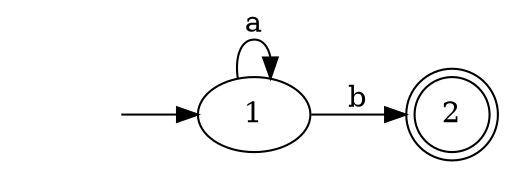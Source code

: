digraph G {
rankdir=LR;
null [shape = plaintext label=""]
null -> 1
node [shape=ellipse];
2 [shape=doublecircle];
1 -> 1 [label = "a"];
1 -> 2 [label = "b"];
}
